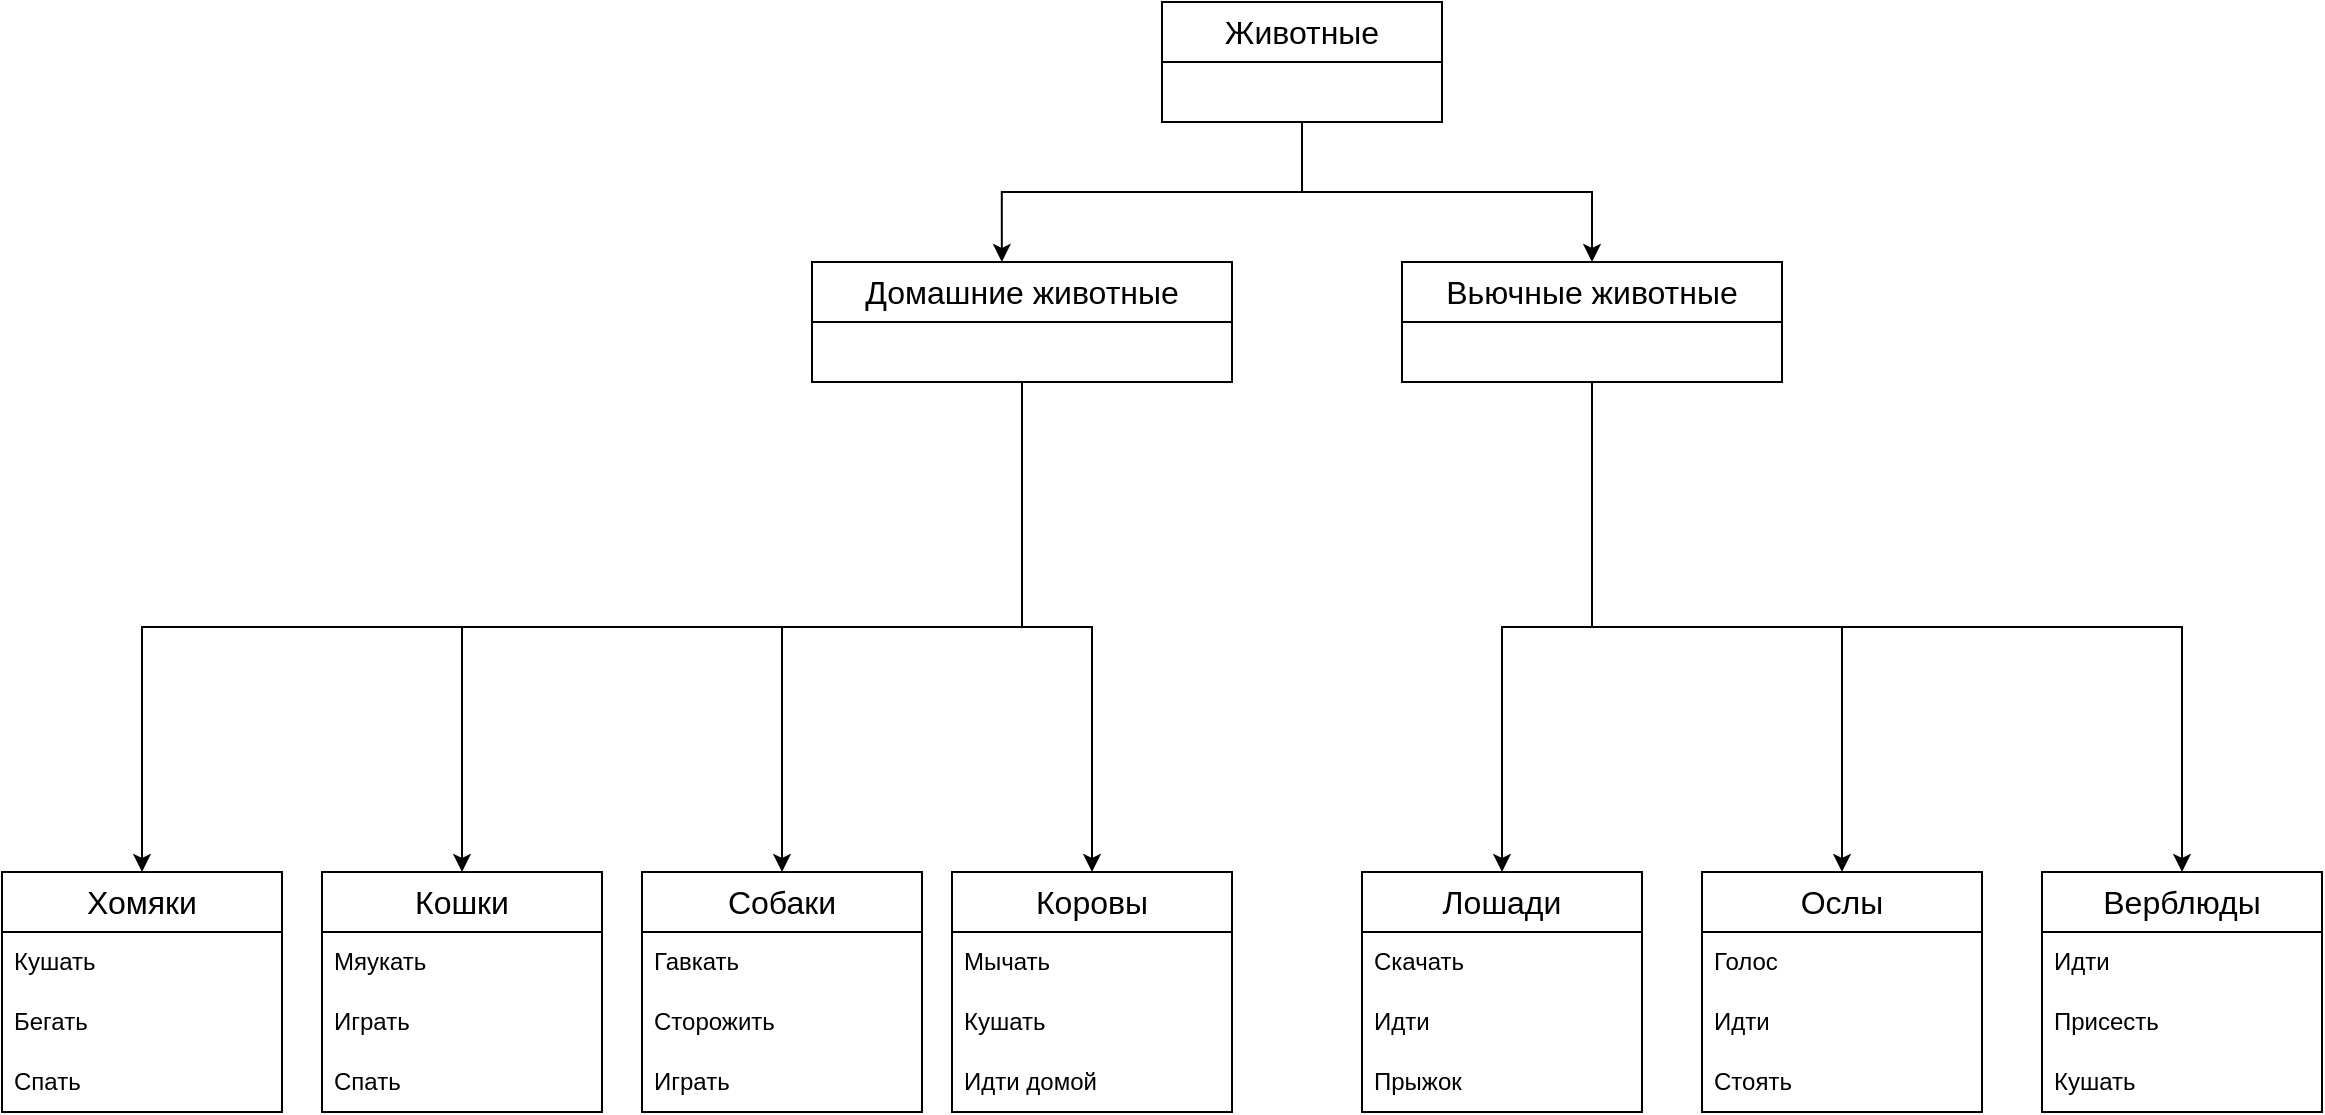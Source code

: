 <mxfile version="21.3.8" type="device">
  <diagram id="C5RBs43oDa-KdzZeNtuy" name="Page-1">
    <mxGraphModel dx="2206" dy="796" grid="1" gridSize="10" guides="1" tooltips="1" connect="1" arrows="1" fold="1" page="1" pageScale="1" pageWidth="827" pageHeight="1169" math="0" shadow="0">
      <root>
        <mxCell id="WIyWlLk6GJQsqaUBKTNV-0" />
        <mxCell id="WIyWlLk6GJQsqaUBKTNV-1" parent="WIyWlLk6GJQsqaUBKTNV-0" />
        <mxCell id="Jtku9vxgato_FmT15Vyo-31" value="" style="edgeStyle=orthogonalEdgeStyle;rounded=0;orthogonalLoop=1;jettySize=auto;html=1;entryX=0.5;entryY=0;entryDx=0;entryDy=0;" edge="1" parent="WIyWlLk6GJQsqaUBKTNV-1" source="Jtku9vxgato_FmT15Vyo-12" target="Jtku9vxgato_FmT15Vyo-21">
          <mxGeometry relative="1" as="geometry">
            <mxPoint x="560" y="60" as="targetPoint" />
          </mxGeometry>
        </mxCell>
        <mxCell id="Jtku9vxgato_FmT15Vyo-33" value="" style="edgeStyle=orthogonalEdgeStyle;rounded=0;orthogonalLoop=1;jettySize=auto;html=1;entryX=0.452;entryY=0;entryDx=0;entryDy=0;entryPerimeter=0;" edge="1" parent="WIyWlLk6GJQsqaUBKTNV-1" source="Jtku9vxgato_FmT15Vyo-12" target="Jtku9vxgato_FmT15Vyo-17">
          <mxGeometry relative="1" as="geometry">
            <mxPoint x="260" y="60" as="targetPoint" />
          </mxGeometry>
        </mxCell>
        <mxCell id="Jtku9vxgato_FmT15Vyo-12" value="&lt;font style=&quot;font-size: 16px;&quot;&gt;Животные&lt;/font&gt;" style="swimlane;fontStyle=0;childLayout=stackLayout;horizontal=1;startSize=30;horizontalStack=0;resizeParent=1;resizeParentMax=0;resizeLast=0;collapsible=1;marginBottom=0;whiteSpace=wrap;html=1;" vertex="1" parent="WIyWlLk6GJQsqaUBKTNV-1">
          <mxGeometry x="340" y="30" width="140" height="60" as="geometry" />
        </mxCell>
        <mxCell id="Jtku9vxgato_FmT15Vyo-39" value="" style="edgeStyle=orthogonalEdgeStyle;rounded=0;orthogonalLoop=1;jettySize=auto;html=1;exitX=0.5;exitY=1;exitDx=0;exitDy=0;" edge="1" parent="WIyWlLk6GJQsqaUBKTNV-1" source="Jtku9vxgato_FmT15Vyo-17" target="Jtku9vxgato_FmT15Vyo-34">
          <mxGeometry relative="1" as="geometry">
            <mxPoint x="85" y="190" as="targetPoint" />
          </mxGeometry>
        </mxCell>
        <mxCell id="Jtku9vxgato_FmT15Vyo-42" value="" style="edgeStyle=orthogonalEdgeStyle;rounded=0;orthogonalLoop=1;jettySize=auto;html=1;entryX=0.5;entryY=0;entryDx=0;entryDy=0;" edge="1" parent="WIyWlLk6GJQsqaUBKTNV-1" source="Jtku9vxgato_FmT15Vyo-17" target="Jtku9vxgato_FmT15Vyo-43">
          <mxGeometry relative="1" as="geometry">
            <mxPoint x="309" y="310" as="targetPoint" />
          </mxGeometry>
        </mxCell>
        <mxCell id="Jtku9vxgato_FmT15Vyo-65" value="" style="edgeStyle=orthogonalEdgeStyle;rounded=0;orthogonalLoop=1;jettySize=auto;html=1;exitX=0.5;exitY=1;exitDx=0;exitDy=0;" edge="1" parent="WIyWlLk6GJQsqaUBKTNV-1" source="Jtku9vxgato_FmT15Vyo-17" target="Jtku9vxgato_FmT15Vyo-60">
          <mxGeometry relative="1" as="geometry">
            <mxPoint x="50" y="190" as="targetPoint" />
          </mxGeometry>
        </mxCell>
        <mxCell id="Jtku9vxgato_FmT15Vyo-69" value="" style="edgeStyle=orthogonalEdgeStyle;rounded=0;orthogonalLoop=1;jettySize=auto;html=1;entryX=0.5;entryY=0;entryDx=0;entryDy=0;" edge="1" parent="WIyWlLk6GJQsqaUBKTNV-1" source="Jtku9vxgato_FmT15Vyo-17" target="Jtku9vxgato_FmT15Vyo-47">
          <mxGeometry relative="1" as="geometry">
            <mxPoint x="460" y="220" as="targetPoint" />
          </mxGeometry>
        </mxCell>
        <mxCell id="Jtku9vxgato_FmT15Vyo-17" value="&lt;font style=&quot;font-size: 16px;&quot;&gt;Домашние животные&lt;/font&gt;" style="swimlane;fontStyle=0;childLayout=stackLayout;horizontal=1;startSize=30;horizontalStack=0;resizeParent=1;resizeParentMax=0;resizeLast=0;collapsible=1;marginBottom=0;whiteSpace=wrap;html=1;" vertex="1" parent="WIyWlLk6GJQsqaUBKTNV-1">
          <mxGeometry x="165" y="160" width="210" height="60" as="geometry" />
        </mxCell>
        <mxCell id="Jtku9vxgato_FmT15Vyo-67" value="" style="edgeStyle=orthogonalEdgeStyle;rounded=0;orthogonalLoop=1;jettySize=auto;html=1;entryX=0.5;entryY=0;entryDx=0;entryDy=0;" edge="1" parent="WIyWlLk6GJQsqaUBKTNV-1" source="Jtku9vxgato_FmT15Vyo-21" target="Jtku9vxgato_FmT15Vyo-51">
          <mxGeometry relative="1" as="geometry">
            <mxPoint x="555" y="330" as="targetPoint" />
          </mxGeometry>
        </mxCell>
        <mxCell id="Jtku9vxgato_FmT15Vyo-75" value="" style="edgeStyle=orthogonalEdgeStyle;rounded=0;orthogonalLoop=1;jettySize=auto;html=1;entryX=0.5;entryY=0;entryDx=0;entryDy=0;" edge="1" parent="WIyWlLk6GJQsqaUBKTNV-1" source="Jtku9vxgato_FmT15Vyo-21" target="Jtku9vxgato_FmT15Vyo-55">
          <mxGeometry relative="1" as="geometry">
            <mxPoint x="730" y="190" as="targetPoint" />
          </mxGeometry>
        </mxCell>
        <mxCell id="Jtku9vxgato_FmT15Vyo-77" value="" style="edgeStyle=orthogonalEdgeStyle;rounded=0;orthogonalLoop=1;jettySize=auto;html=1;entryX=0.5;entryY=0;entryDx=0;entryDy=0;exitX=0.5;exitY=1;exitDx=0;exitDy=0;" edge="1" parent="WIyWlLk6GJQsqaUBKTNV-1" source="Jtku9vxgato_FmT15Vyo-21" target="Jtku9vxgato_FmT15Vyo-70">
          <mxGeometry relative="1" as="geometry">
            <mxPoint x="730" y="190" as="targetPoint" />
          </mxGeometry>
        </mxCell>
        <mxCell id="Jtku9vxgato_FmT15Vyo-21" value="&lt;font style=&quot;font-size: 16px;&quot;&gt;Вьючные животные&lt;/font&gt;" style="swimlane;fontStyle=0;childLayout=stackLayout;horizontal=1;startSize=30;horizontalStack=0;resizeParent=1;resizeParentMax=0;resizeLast=0;collapsible=1;marginBottom=0;whiteSpace=wrap;html=1;" vertex="1" parent="WIyWlLk6GJQsqaUBKTNV-1">
          <mxGeometry x="460" y="160" width="190" height="60" as="geometry" />
        </mxCell>
        <mxCell id="Jtku9vxgato_FmT15Vyo-34" value="&lt;font style=&quot;font-size: 16px;&quot;&gt;Кошки&lt;/font&gt;" style="swimlane;fontStyle=0;childLayout=stackLayout;horizontal=1;startSize=30;horizontalStack=0;resizeParent=1;resizeParentMax=0;resizeLast=0;collapsible=1;marginBottom=0;whiteSpace=wrap;html=1;" vertex="1" parent="WIyWlLk6GJQsqaUBKTNV-1">
          <mxGeometry x="-80" y="465" width="140" height="120" as="geometry" />
        </mxCell>
        <mxCell id="Jtku9vxgato_FmT15Vyo-35" value="Мяукать" style="text;strokeColor=none;fillColor=none;align=left;verticalAlign=middle;spacingLeft=4;spacingRight=4;overflow=hidden;points=[[0,0.5],[1,0.5]];portConstraint=eastwest;rotatable=0;whiteSpace=wrap;html=1;" vertex="1" parent="Jtku9vxgato_FmT15Vyo-34">
          <mxGeometry y="30" width="140" height="30" as="geometry" />
        </mxCell>
        <mxCell id="Jtku9vxgato_FmT15Vyo-36" value="Играть" style="text;strokeColor=none;fillColor=none;align=left;verticalAlign=middle;spacingLeft=4;spacingRight=4;overflow=hidden;points=[[0,0.5],[1,0.5]];portConstraint=eastwest;rotatable=0;whiteSpace=wrap;html=1;" vertex="1" parent="Jtku9vxgato_FmT15Vyo-34">
          <mxGeometry y="60" width="140" height="30" as="geometry" />
        </mxCell>
        <mxCell id="Jtku9vxgato_FmT15Vyo-37" value="Спать" style="text;strokeColor=none;fillColor=none;align=left;verticalAlign=middle;spacingLeft=4;spacingRight=4;overflow=hidden;points=[[0,0.5],[1,0.5]];portConstraint=eastwest;rotatable=0;whiteSpace=wrap;html=1;" vertex="1" parent="Jtku9vxgato_FmT15Vyo-34">
          <mxGeometry y="90" width="140" height="30" as="geometry" />
        </mxCell>
        <mxCell id="Jtku9vxgato_FmT15Vyo-43" value="&lt;font style=&quot;font-size: 16px;&quot;&gt;Собаки&lt;/font&gt;" style="swimlane;fontStyle=0;childLayout=stackLayout;horizontal=1;startSize=30;horizontalStack=0;resizeParent=1;resizeParentMax=0;resizeLast=0;collapsible=1;marginBottom=0;whiteSpace=wrap;html=1;" vertex="1" parent="WIyWlLk6GJQsqaUBKTNV-1">
          <mxGeometry x="80" y="465" width="140" height="120" as="geometry" />
        </mxCell>
        <mxCell id="Jtku9vxgato_FmT15Vyo-44" value="Гавкать" style="text;strokeColor=none;fillColor=none;align=left;verticalAlign=middle;spacingLeft=4;spacingRight=4;overflow=hidden;points=[[0,0.5],[1,0.5]];portConstraint=eastwest;rotatable=0;whiteSpace=wrap;html=1;" vertex="1" parent="Jtku9vxgato_FmT15Vyo-43">
          <mxGeometry y="30" width="140" height="30" as="geometry" />
        </mxCell>
        <mxCell id="Jtku9vxgato_FmT15Vyo-45" value="Сторожить" style="text;strokeColor=none;fillColor=none;align=left;verticalAlign=middle;spacingLeft=4;spacingRight=4;overflow=hidden;points=[[0,0.5],[1,0.5]];portConstraint=eastwest;rotatable=0;whiteSpace=wrap;html=1;" vertex="1" parent="Jtku9vxgato_FmT15Vyo-43">
          <mxGeometry y="60" width="140" height="30" as="geometry" />
        </mxCell>
        <mxCell id="Jtku9vxgato_FmT15Vyo-46" value="Играть" style="text;strokeColor=none;fillColor=none;align=left;verticalAlign=middle;spacingLeft=4;spacingRight=4;overflow=hidden;points=[[0,0.5],[1,0.5]];portConstraint=eastwest;rotatable=0;whiteSpace=wrap;html=1;" vertex="1" parent="Jtku9vxgato_FmT15Vyo-43">
          <mxGeometry y="90" width="140" height="30" as="geometry" />
        </mxCell>
        <mxCell id="Jtku9vxgato_FmT15Vyo-47" value="&lt;font style=&quot;font-size: 16px;&quot;&gt;Коровы&lt;/font&gt;" style="swimlane;fontStyle=0;childLayout=stackLayout;horizontal=1;startSize=30;horizontalStack=0;resizeParent=1;resizeParentMax=0;resizeLast=0;collapsible=1;marginBottom=0;whiteSpace=wrap;html=1;" vertex="1" parent="WIyWlLk6GJQsqaUBKTNV-1">
          <mxGeometry x="235" y="465" width="140" height="120" as="geometry" />
        </mxCell>
        <mxCell id="Jtku9vxgato_FmT15Vyo-48" value="Мычать" style="text;strokeColor=none;fillColor=none;align=left;verticalAlign=middle;spacingLeft=4;spacingRight=4;overflow=hidden;points=[[0,0.5],[1,0.5]];portConstraint=eastwest;rotatable=0;whiteSpace=wrap;html=1;" vertex="1" parent="Jtku9vxgato_FmT15Vyo-47">
          <mxGeometry y="30" width="140" height="30" as="geometry" />
        </mxCell>
        <mxCell id="Jtku9vxgato_FmT15Vyo-49" value="Кушать" style="text;strokeColor=none;fillColor=none;align=left;verticalAlign=middle;spacingLeft=4;spacingRight=4;overflow=hidden;points=[[0,0.5],[1,0.5]];portConstraint=eastwest;rotatable=0;whiteSpace=wrap;html=1;" vertex="1" parent="Jtku9vxgato_FmT15Vyo-47">
          <mxGeometry y="60" width="140" height="30" as="geometry" />
        </mxCell>
        <mxCell id="Jtku9vxgato_FmT15Vyo-50" value="Идти домой" style="text;strokeColor=none;fillColor=none;align=left;verticalAlign=middle;spacingLeft=4;spacingRight=4;overflow=hidden;points=[[0,0.5],[1,0.5]];portConstraint=eastwest;rotatable=0;whiteSpace=wrap;html=1;" vertex="1" parent="Jtku9vxgato_FmT15Vyo-47">
          <mxGeometry y="90" width="140" height="30" as="geometry" />
        </mxCell>
        <mxCell id="Jtku9vxgato_FmT15Vyo-51" value="&lt;font style=&quot;font-size: 16px;&quot;&gt;Лошади&lt;/font&gt;" style="swimlane;fontStyle=0;childLayout=stackLayout;horizontal=1;startSize=30;horizontalStack=0;resizeParent=1;resizeParentMax=0;resizeLast=0;collapsible=1;marginBottom=0;whiteSpace=wrap;html=1;" vertex="1" parent="WIyWlLk6GJQsqaUBKTNV-1">
          <mxGeometry x="440" y="465" width="140" height="120" as="geometry" />
        </mxCell>
        <mxCell id="Jtku9vxgato_FmT15Vyo-52" value="Скачать" style="text;strokeColor=none;fillColor=none;align=left;verticalAlign=middle;spacingLeft=4;spacingRight=4;overflow=hidden;points=[[0,0.5],[1,0.5]];portConstraint=eastwest;rotatable=0;whiteSpace=wrap;html=1;" vertex="1" parent="Jtku9vxgato_FmT15Vyo-51">
          <mxGeometry y="30" width="140" height="30" as="geometry" />
        </mxCell>
        <mxCell id="Jtku9vxgato_FmT15Vyo-53" value="Идти" style="text;strokeColor=none;fillColor=none;align=left;verticalAlign=middle;spacingLeft=4;spacingRight=4;overflow=hidden;points=[[0,0.5],[1,0.5]];portConstraint=eastwest;rotatable=0;whiteSpace=wrap;html=1;" vertex="1" parent="Jtku9vxgato_FmT15Vyo-51">
          <mxGeometry y="60" width="140" height="30" as="geometry" />
        </mxCell>
        <mxCell id="Jtku9vxgato_FmT15Vyo-54" value="Прыжок" style="text;strokeColor=none;fillColor=none;align=left;verticalAlign=middle;spacingLeft=4;spacingRight=4;overflow=hidden;points=[[0,0.5],[1,0.5]];portConstraint=eastwest;rotatable=0;whiteSpace=wrap;html=1;" vertex="1" parent="Jtku9vxgato_FmT15Vyo-51">
          <mxGeometry y="90" width="140" height="30" as="geometry" />
        </mxCell>
        <mxCell id="Jtku9vxgato_FmT15Vyo-55" value="&lt;font style=&quot;font-size: 16px;&quot;&gt;Ослы&lt;/font&gt;" style="swimlane;fontStyle=0;childLayout=stackLayout;horizontal=1;startSize=30;horizontalStack=0;resizeParent=1;resizeParentMax=0;resizeLast=0;collapsible=1;marginBottom=0;whiteSpace=wrap;html=1;" vertex="1" parent="WIyWlLk6GJQsqaUBKTNV-1">
          <mxGeometry x="610" y="465" width="140" height="120" as="geometry" />
        </mxCell>
        <mxCell id="Jtku9vxgato_FmT15Vyo-56" value="Голос" style="text;strokeColor=none;fillColor=none;align=left;verticalAlign=middle;spacingLeft=4;spacingRight=4;overflow=hidden;points=[[0,0.5],[1,0.5]];portConstraint=eastwest;rotatable=0;whiteSpace=wrap;html=1;" vertex="1" parent="Jtku9vxgato_FmT15Vyo-55">
          <mxGeometry y="30" width="140" height="30" as="geometry" />
        </mxCell>
        <mxCell id="Jtku9vxgato_FmT15Vyo-57" value="Идти" style="text;strokeColor=none;fillColor=none;align=left;verticalAlign=middle;spacingLeft=4;spacingRight=4;overflow=hidden;points=[[0,0.5],[1,0.5]];portConstraint=eastwest;rotatable=0;whiteSpace=wrap;html=1;" vertex="1" parent="Jtku9vxgato_FmT15Vyo-55">
          <mxGeometry y="60" width="140" height="30" as="geometry" />
        </mxCell>
        <mxCell id="Jtku9vxgato_FmT15Vyo-58" value="Стоять" style="text;strokeColor=none;fillColor=none;align=left;verticalAlign=middle;spacingLeft=4;spacingRight=4;overflow=hidden;points=[[0,0.5],[1,0.5]];portConstraint=eastwest;rotatable=0;whiteSpace=wrap;html=1;" vertex="1" parent="Jtku9vxgato_FmT15Vyo-55">
          <mxGeometry y="90" width="140" height="30" as="geometry" />
        </mxCell>
        <mxCell id="Jtku9vxgato_FmT15Vyo-60" value="&lt;font style=&quot;font-size: 16px;&quot;&gt;Хомяки&lt;/font&gt;" style="swimlane;fontStyle=0;childLayout=stackLayout;horizontal=1;startSize=30;horizontalStack=0;resizeParent=1;resizeParentMax=0;resizeLast=0;collapsible=1;marginBottom=0;whiteSpace=wrap;html=1;" vertex="1" parent="WIyWlLk6GJQsqaUBKTNV-1">
          <mxGeometry x="-240" y="465" width="140" height="120" as="geometry" />
        </mxCell>
        <mxCell id="Jtku9vxgato_FmT15Vyo-61" value="Кушать" style="text;strokeColor=none;fillColor=none;align=left;verticalAlign=middle;spacingLeft=4;spacingRight=4;overflow=hidden;points=[[0,0.5],[1,0.5]];portConstraint=eastwest;rotatable=0;whiteSpace=wrap;html=1;" vertex="1" parent="Jtku9vxgato_FmT15Vyo-60">
          <mxGeometry y="30" width="140" height="30" as="geometry" />
        </mxCell>
        <mxCell id="Jtku9vxgato_FmT15Vyo-62" value="Бегать" style="text;strokeColor=none;fillColor=none;align=left;verticalAlign=middle;spacingLeft=4;spacingRight=4;overflow=hidden;points=[[0,0.5],[1,0.5]];portConstraint=eastwest;rotatable=0;whiteSpace=wrap;html=1;" vertex="1" parent="Jtku9vxgato_FmT15Vyo-60">
          <mxGeometry y="60" width="140" height="30" as="geometry" />
        </mxCell>
        <mxCell id="Jtku9vxgato_FmT15Vyo-63" value="Спать" style="text;strokeColor=none;fillColor=none;align=left;verticalAlign=middle;spacingLeft=4;spacingRight=4;overflow=hidden;points=[[0,0.5],[1,0.5]];portConstraint=eastwest;rotatable=0;whiteSpace=wrap;html=1;" vertex="1" parent="Jtku9vxgato_FmT15Vyo-60">
          <mxGeometry y="90" width="140" height="30" as="geometry" />
        </mxCell>
        <mxCell id="Jtku9vxgato_FmT15Vyo-70" value="&lt;font style=&quot;font-size: 16px;&quot;&gt;Верблюды&lt;/font&gt;" style="swimlane;fontStyle=0;childLayout=stackLayout;horizontal=1;startSize=30;horizontalStack=0;resizeParent=1;resizeParentMax=0;resizeLast=0;collapsible=1;marginBottom=0;whiteSpace=wrap;html=1;" vertex="1" parent="WIyWlLk6GJQsqaUBKTNV-1">
          <mxGeometry x="780" y="465" width="140" height="120" as="geometry" />
        </mxCell>
        <mxCell id="Jtku9vxgato_FmT15Vyo-71" value="Идти" style="text;strokeColor=none;fillColor=none;align=left;verticalAlign=middle;spacingLeft=4;spacingRight=4;overflow=hidden;points=[[0,0.5],[1,0.5]];portConstraint=eastwest;rotatable=0;whiteSpace=wrap;html=1;" vertex="1" parent="Jtku9vxgato_FmT15Vyo-70">
          <mxGeometry y="30" width="140" height="30" as="geometry" />
        </mxCell>
        <mxCell id="Jtku9vxgato_FmT15Vyo-72" value="Присесть" style="text;strokeColor=none;fillColor=none;align=left;verticalAlign=middle;spacingLeft=4;spacingRight=4;overflow=hidden;points=[[0,0.5],[1,0.5]];portConstraint=eastwest;rotatable=0;whiteSpace=wrap;html=1;" vertex="1" parent="Jtku9vxgato_FmT15Vyo-70">
          <mxGeometry y="60" width="140" height="30" as="geometry" />
        </mxCell>
        <mxCell id="Jtku9vxgato_FmT15Vyo-73" value="Кушать" style="text;strokeColor=none;fillColor=none;align=left;verticalAlign=middle;spacingLeft=4;spacingRight=4;overflow=hidden;points=[[0,0.5],[1,0.5]];portConstraint=eastwest;rotatable=0;whiteSpace=wrap;html=1;" vertex="1" parent="Jtku9vxgato_FmT15Vyo-70">
          <mxGeometry y="90" width="140" height="30" as="geometry" />
        </mxCell>
      </root>
    </mxGraphModel>
  </diagram>
</mxfile>
